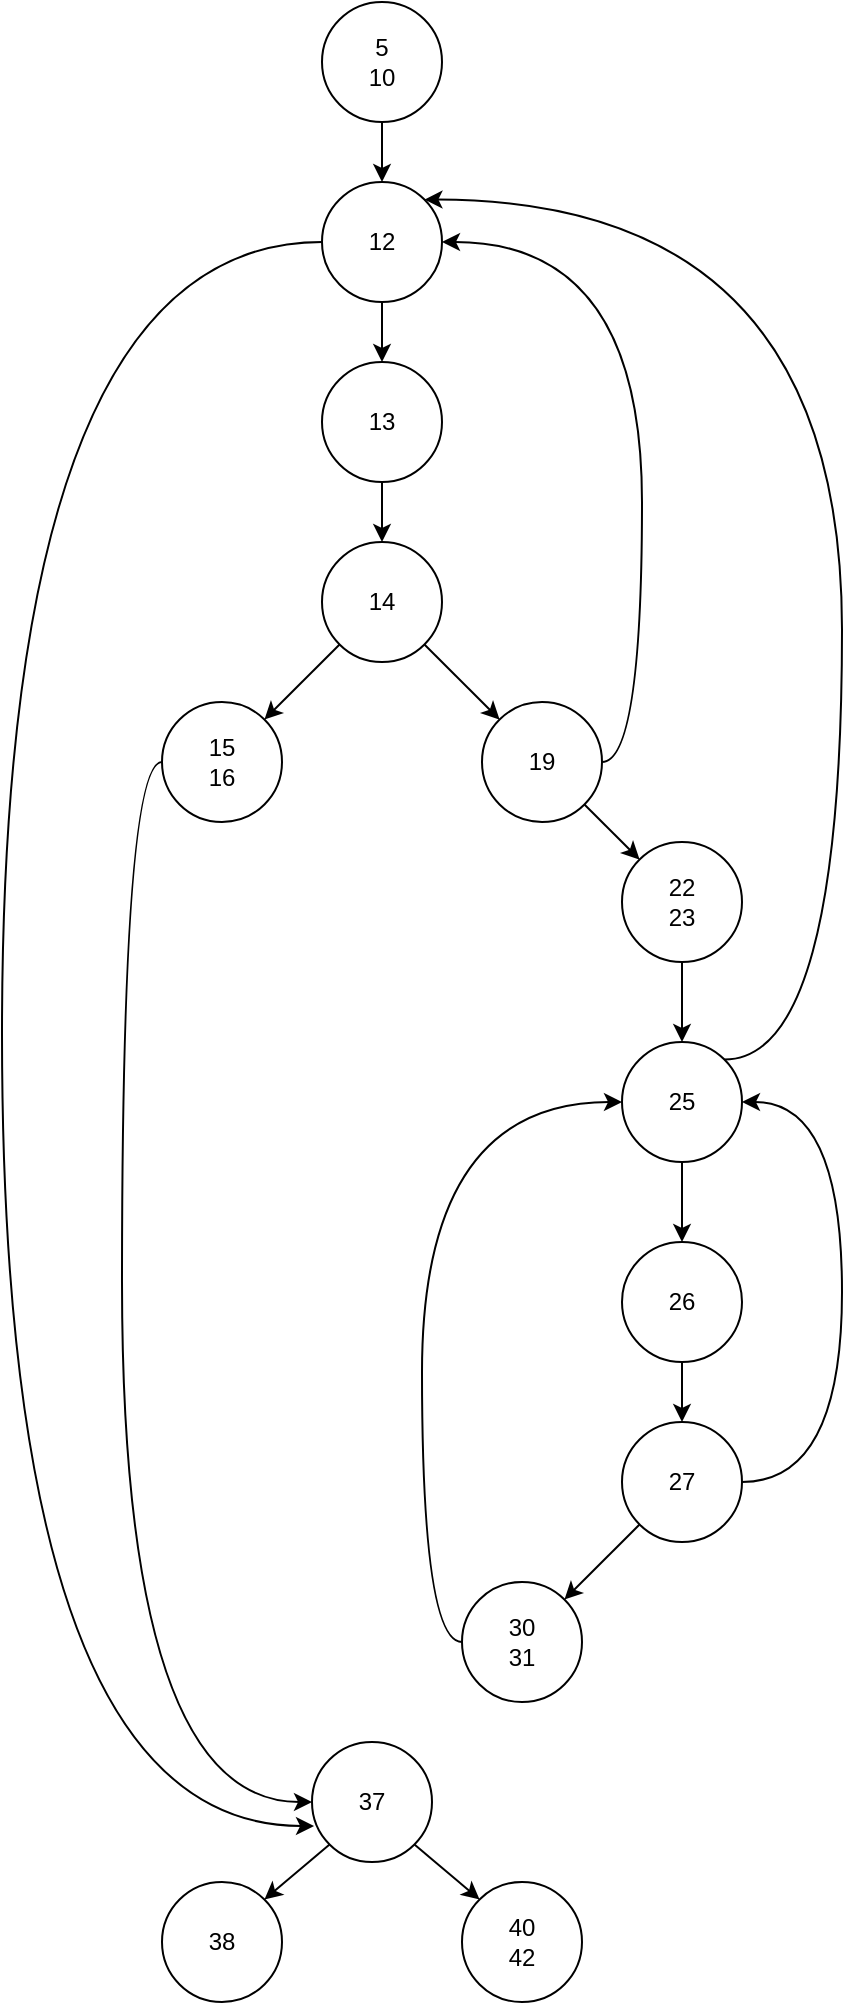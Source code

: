 <mxfile version="24.3.1" type="device">
  <diagram name="Page-1" id="LtSkvB7uPqlBQ3nZqWX6">
    <mxGraphModel dx="1273" dy="882" grid="1" gridSize="10" guides="1" tooltips="1" connect="1" arrows="1" fold="1" page="1" pageScale="1" pageWidth="850" pageHeight="1100" math="0" shadow="0">
      <root>
        <mxCell id="0" />
        <mxCell id="1" parent="0" />
        <mxCell id="uRjU0AcnzxCLm0jL9GGs-37" style="edgeStyle=none;rounded=0;orthogonalLoop=1;jettySize=auto;html=1;" edge="1" parent="1" source="uRjU0AcnzxCLm0jL9GGs-32" target="uRjU0AcnzxCLm0jL9GGs-36">
          <mxGeometry relative="1" as="geometry" />
        </mxCell>
        <mxCell id="uRjU0AcnzxCLm0jL9GGs-32" value="&lt;div&gt;5&lt;/div&gt;&lt;div&gt;10&lt;br&gt;&lt;/div&gt;" style="ellipse;whiteSpace=wrap;html=1;aspect=fixed;" vertex="1" parent="1">
          <mxGeometry x="430" y="20" width="60" height="60" as="geometry" />
        </mxCell>
        <mxCell id="uRjU0AcnzxCLm0jL9GGs-40" value="" style="edgeStyle=none;rounded=0;orthogonalLoop=1;jettySize=auto;html=1;" edge="1" parent="1" source="uRjU0AcnzxCLm0jL9GGs-36" target="uRjU0AcnzxCLm0jL9GGs-39">
          <mxGeometry relative="1" as="geometry" />
        </mxCell>
        <mxCell id="uRjU0AcnzxCLm0jL9GGs-36" value="12" style="ellipse;whiteSpace=wrap;html=1;aspect=fixed;" vertex="1" parent="1">
          <mxGeometry x="430" y="110" width="60" height="60" as="geometry" />
        </mxCell>
        <mxCell id="uRjU0AcnzxCLm0jL9GGs-42" value="" style="edgeStyle=none;rounded=0;orthogonalLoop=1;jettySize=auto;html=1;" edge="1" parent="1" source="uRjU0AcnzxCLm0jL9GGs-39" target="uRjU0AcnzxCLm0jL9GGs-41">
          <mxGeometry relative="1" as="geometry" />
        </mxCell>
        <mxCell id="uRjU0AcnzxCLm0jL9GGs-39" value="13" style="ellipse;whiteSpace=wrap;html=1;aspect=fixed;" vertex="1" parent="1">
          <mxGeometry x="430" y="200" width="60" height="60" as="geometry" />
        </mxCell>
        <mxCell id="uRjU0AcnzxCLm0jL9GGs-45" style="edgeStyle=none;rounded=0;orthogonalLoop=1;jettySize=auto;html=1;exitX=0;exitY=1;exitDx=0;exitDy=0;entryX=1;entryY=0;entryDx=0;entryDy=0;" edge="1" parent="1" source="uRjU0AcnzxCLm0jL9GGs-41" target="uRjU0AcnzxCLm0jL9GGs-43">
          <mxGeometry relative="1" as="geometry" />
        </mxCell>
        <mxCell id="uRjU0AcnzxCLm0jL9GGs-46" style="edgeStyle=none;rounded=0;orthogonalLoop=1;jettySize=auto;html=1;exitX=1;exitY=1;exitDx=0;exitDy=0;entryX=0;entryY=0;entryDx=0;entryDy=0;" edge="1" parent="1" source="uRjU0AcnzxCLm0jL9GGs-41" target="uRjU0AcnzxCLm0jL9GGs-44">
          <mxGeometry relative="1" as="geometry" />
        </mxCell>
        <mxCell id="uRjU0AcnzxCLm0jL9GGs-41" value="&lt;div&gt;14&lt;/div&gt;" style="ellipse;whiteSpace=wrap;html=1;aspect=fixed;" vertex="1" parent="1">
          <mxGeometry x="430" y="290" width="60" height="60" as="geometry" />
        </mxCell>
        <mxCell id="uRjU0AcnzxCLm0jL9GGs-68" style="edgeStyle=orthogonalEdgeStyle;curved=1;rounded=0;orthogonalLoop=1;jettySize=auto;html=1;exitX=0;exitY=0.5;exitDx=0;exitDy=0;entryX=0;entryY=0.5;entryDx=0;entryDy=0;" edge="1" parent="1" source="uRjU0AcnzxCLm0jL9GGs-43" target="uRjU0AcnzxCLm0jL9GGs-67">
          <mxGeometry relative="1" as="geometry" />
        </mxCell>
        <mxCell id="uRjU0AcnzxCLm0jL9GGs-43" value="&lt;div&gt;15&lt;/div&gt;&lt;div&gt;16&lt;br&gt;&lt;/div&gt;" style="ellipse;whiteSpace=wrap;html=1;aspect=fixed;" vertex="1" parent="1">
          <mxGeometry x="350" y="370" width="60" height="60" as="geometry" />
        </mxCell>
        <mxCell id="uRjU0AcnzxCLm0jL9GGs-50" style="edgeStyle=orthogonalEdgeStyle;curved=1;rounded=0;orthogonalLoop=1;jettySize=auto;html=1;exitX=1;exitY=0.5;exitDx=0;exitDy=0;entryX=1;entryY=0.5;entryDx=0;entryDy=0;" edge="1" parent="1" source="uRjU0AcnzxCLm0jL9GGs-44" target="uRjU0AcnzxCLm0jL9GGs-36">
          <mxGeometry relative="1" as="geometry" />
        </mxCell>
        <mxCell id="uRjU0AcnzxCLm0jL9GGs-52" value="" style="rounded=0;orthogonalLoop=1;jettySize=auto;html=1;" edge="1" parent="1" source="uRjU0AcnzxCLm0jL9GGs-44" target="uRjU0AcnzxCLm0jL9GGs-51">
          <mxGeometry relative="1" as="geometry" />
        </mxCell>
        <mxCell id="uRjU0AcnzxCLm0jL9GGs-44" value="19" style="ellipse;whiteSpace=wrap;html=1;aspect=fixed;" vertex="1" parent="1">
          <mxGeometry x="510" y="370" width="60" height="60" as="geometry" />
        </mxCell>
        <mxCell id="uRjU0AcnzxCLm0jL9GGs-54" value="" style="rounded=0;orthogonalLoop=1;jettySize=auto;html=1;" edge="1" parent="1" source="uRjU0AcnzxCLm0jL9GGs-51" target="uRjU0AcnzxCLm0jL9GGs-53">
          <mxGeometry relative="1" as="geometry" />
        </mxCell>
        <mxCell id="uRjU0AcnzxCLm0jL9GGs-51" value="&lt;div&gt;22&lt;/div&gt;&lt;div&gt;23&lt;br&gt;&lt;/div&gt;" style="ellipse;whiteSpace=wrap;html=1;aspect=fixed;" vertex="1" parent="1">
          <mxGeometry x="580" y="440" width="60" height="60" as="geometry" />
        </mxCell>
        <mxCell id="uRjU0AcnzxCLm0jL9GGs-56" value="" style="edgeStyle=orthogonalEdgeStyle;curved=1;rounded=0;orthogonalLoop=1;jettySize=auto;html=1;" edge="1" parent="1" source="uRjU0AcnzxCLm0jL9GGs-53" target="uRjU0AcnzxCLm0jL9GGs-55">
          <mxGeometry relative="1" as="geometry" />
        </mxCell>
        <mxCell id="uRjU0AcnzxCLm0jL9GGs-65" style="edgeStyle=orthogonalEdgeStyle;curved=1;rounded=0;orthogonalLoop=1;jettySize=auto;html=1;exitX=1;exitY=0;exitDx=0;exitDy=0;entryX=1;entryY=0;entryDx=0;entryDy=0;" edge="1" parent="1" source="uRjU0AcnzxCLm0jL9GGs-53" target="uRjU0AcnzxCLm0jL9GGs-36">
          <mxGeometry relative="1" as="geometry">
            <Array as="points">
              <mxPoint x="690" y="549" />
              <mxPoint x="690" y="119" />
            </Array>
          </mxGeometry>
        </mxCell>
        <mxCell id="uRjU0AcnzxCLm0jL9GGs-53" value="25" style="ellipse;whiteSpace=wrap;html=1;aspect=fixed;" vertex="1" parent="1">
          <mxGeometry x="580" y="540" width="60" height="60" as="geometry" />
        </mxCell>
        <mxCell id="uRjU0AcnzxCLm0jL9GGs-58" value="" style="edgeStyle=orthogonalEdgeStyle;curved=1;rounded=0;orthogonalLoop=1;jettySize=auto;html=1;" edge="1" parent="1" source="uRjU0AcnzxCLm0jL9GGs-55" target="uRjU0AcnzxCLm0jL9GGs-57">
          <mxGeometry relative="1" as="geometry" />
        </mxCell>
        <mxCell id="uRjU0AcnzxCLm0jL9GGs-55" value="&lt;div&gt;26&lt;/div&gt;" style="ellipse;whiteSpace=wrap;html=1;aspect=fixed;" vertex="1" parent="1">
          <mxGeometry x="580" y="640" width="60" height="60" as="geometry" />
        </mxCell>
        <mxCell id="uRjU0AcnzxCLm0jL9GGs-60" value="" style="rounded=0;orthogonalLoop=1;jettySize=auto;html=1;" edge="1" parent="1" source="uRjU0AcnzxCLm0jL9GGs-57" target="uRjU0AcnzxCLm0jL9GGs-59">
          <mxGeometry relative="1" as="geometry" />
        </mxCell>
        <mxCell id="uRjU0AcnzxCLm0jL9GGs-63" style="edgeStyle=orthogonalEdgeStyle;curved=1;rounded=0;orthogonalLoop=1;jettySize=auto;html=1;entryX=1;entryY=0.5;entryDx=0;entryDy=0;exitX=1;exitY=0.5;exitDx=0;exitDy=0;" edge="1" parent="1" source="uRjU0AcnzxCLm0jL9GGs-57" target="uRjU0AcnzxCLm0jL9GGs-53">
          <mxGeometry relative="1" as="geometry">
            <Array as="points">
              <mxPoint x="690" y="760" />
              <mxPoint x="690" y="570" />
            </Array>
          </mxGeometry>
        </mxCell>
        <mxCell id="uRjU0AcnzxCLm0jL9GGs-57" value="&lt;div&gt;27&lt;/div&gt;" style="ellipse;whiteSpace=wrap;html=1;aspect=fixed;" vertex="1" parent="1">
          <mxGeometry x="580" y="730" width="60" height="60" as="geometry" />
        </mxCell>
        <mxCell id="uRjU0AcnzxCLm0jL9GGs-64" style="edgeStyle=orthogonalEdgeStyle;curved=1;rounded=0;orthogonalLoop=1;jettySize=auto;html=1;entryX=0;entryY=0.5;entryDx=0;entryDy=0;exitX=0;exitY=0.5;exitDx=0;exitDy=0;" edge="1" parent="1" source="uRjU0AcnzxCLm0jL9GGs-59" target="uRjU0AcnzxCLm0jL9GGs-53">
          <mxGeometry relative="1" as="geometry" />
        </mxCell>
        <mxCell id="uRjU0AcnzxCLm0jL9GGs-59" value="&lt;div&gt;30&lt;/div&gt;&lt;div&gt;31&lt;br&gt;&lt;/div&gt;" style="ellipse;whiteSpace=wrap;html=1;aspect=fixed;" vertex="1" parent="1">
          <mxGeometry x="500" y="810" width="60" height="60" as="geometry" />
        </mxCell>
        <mxCell id="uRjU0AcnzxCLm0jL9GGs-73" style="rounded=0;orthogonalLoop=1;jettySize=auto;html=1;exitX=0;exitY=1;exitDx=0;exitDy=0;entryX=1;entryY=0;entryDx=0;entryDy=0;" edge="1" parent="1" source="uRjU0AcnzxCLm0jL9GGs-67" target="uRjU0AcnzxCLm0jL9GGs-71">
          <mxGeometry relative="1" as="geometry" />
        </mxCell>
        <mxCell id="uRjU0AcnzxCLm0jL9GGs-75" style="rounded=0;orthogonalLoop=1;jettySize=auto;html=1;exitX=1;exitY=1;exitDx=0;exitDy=0;entryX=0;entryY=0;entryDx=0;entryDy=0;" edge="1" parent="1" source="uRjU0AcnzxCLm0jL9GGs-67" target="uRjU0AcnzxCLm0jL9GGs-74">
          <mxGeometry relative="1" as="geometry" />
        </mxCell>
        <mxCell id="uRjU0AcnzxCLm0jL9GGs-67" value="37" style="ellipse;whiteSpace=wrap;html=1;aspect=fixed;" vertex="1" parent="1">
          <mxGeometry x="425" y="890" width="60" height="60" as="geometry" />
        </mxCell>
        <mxCell id="uRjU0AcnzxCLm0jL9GGs-70" style="edgeStyle=orthogonalEdgeStyle;curved=1;rounded=0;orthogonalLoop=1;jettySize=auto;html=1;entryX=0.017;entryY=0.7;entryDx=0;entryDy=0;entryPerimeter=0;exitX=0;exitY=0.5;exitDx=0;exitDy=0;" edge="1" parent="1" source="uRjU0AcnzxCLm0jL9GGs-36" target="uRjU0AcnzxCLm0jL9GGs-67">
          <mxGeometry relative="1" as="geometry">
            <Array as="points">
              <mxPoint x="270" y="140" />
              <mxPoint x="270" y="932" />
            </Array>
          </mxGeometry>
        </mxCell>
        <mxCell id="uRjU0AcnzxCLm0jL9GGs-71" value="38" style="ellipse;whiteSpace=wrap;html=1;aspect=fixed;" vertex="1" parent="1">
          <mxGeometry x="350" y="960" width="60" height="60" as="geometry" />
        </mxCell>
        <mxCell id="uRjU0AcnzxCLm0jL9GGs-74" value="&lt;div&gt;40&lt;/div&gt;&lt;div&gt;42&lt;br&gt;&lt;/div&gt;" style="ellipse;whiteSpace=wrap;html=1;aspect=fixed;" vertex="1" parent="1">
          <mxGeometry x="500" y="960" width="60" height="60" as="geometry" />
        </mxCell>
      </root>
    </mxGraphModel>
  </diagram>
</mxfile>

